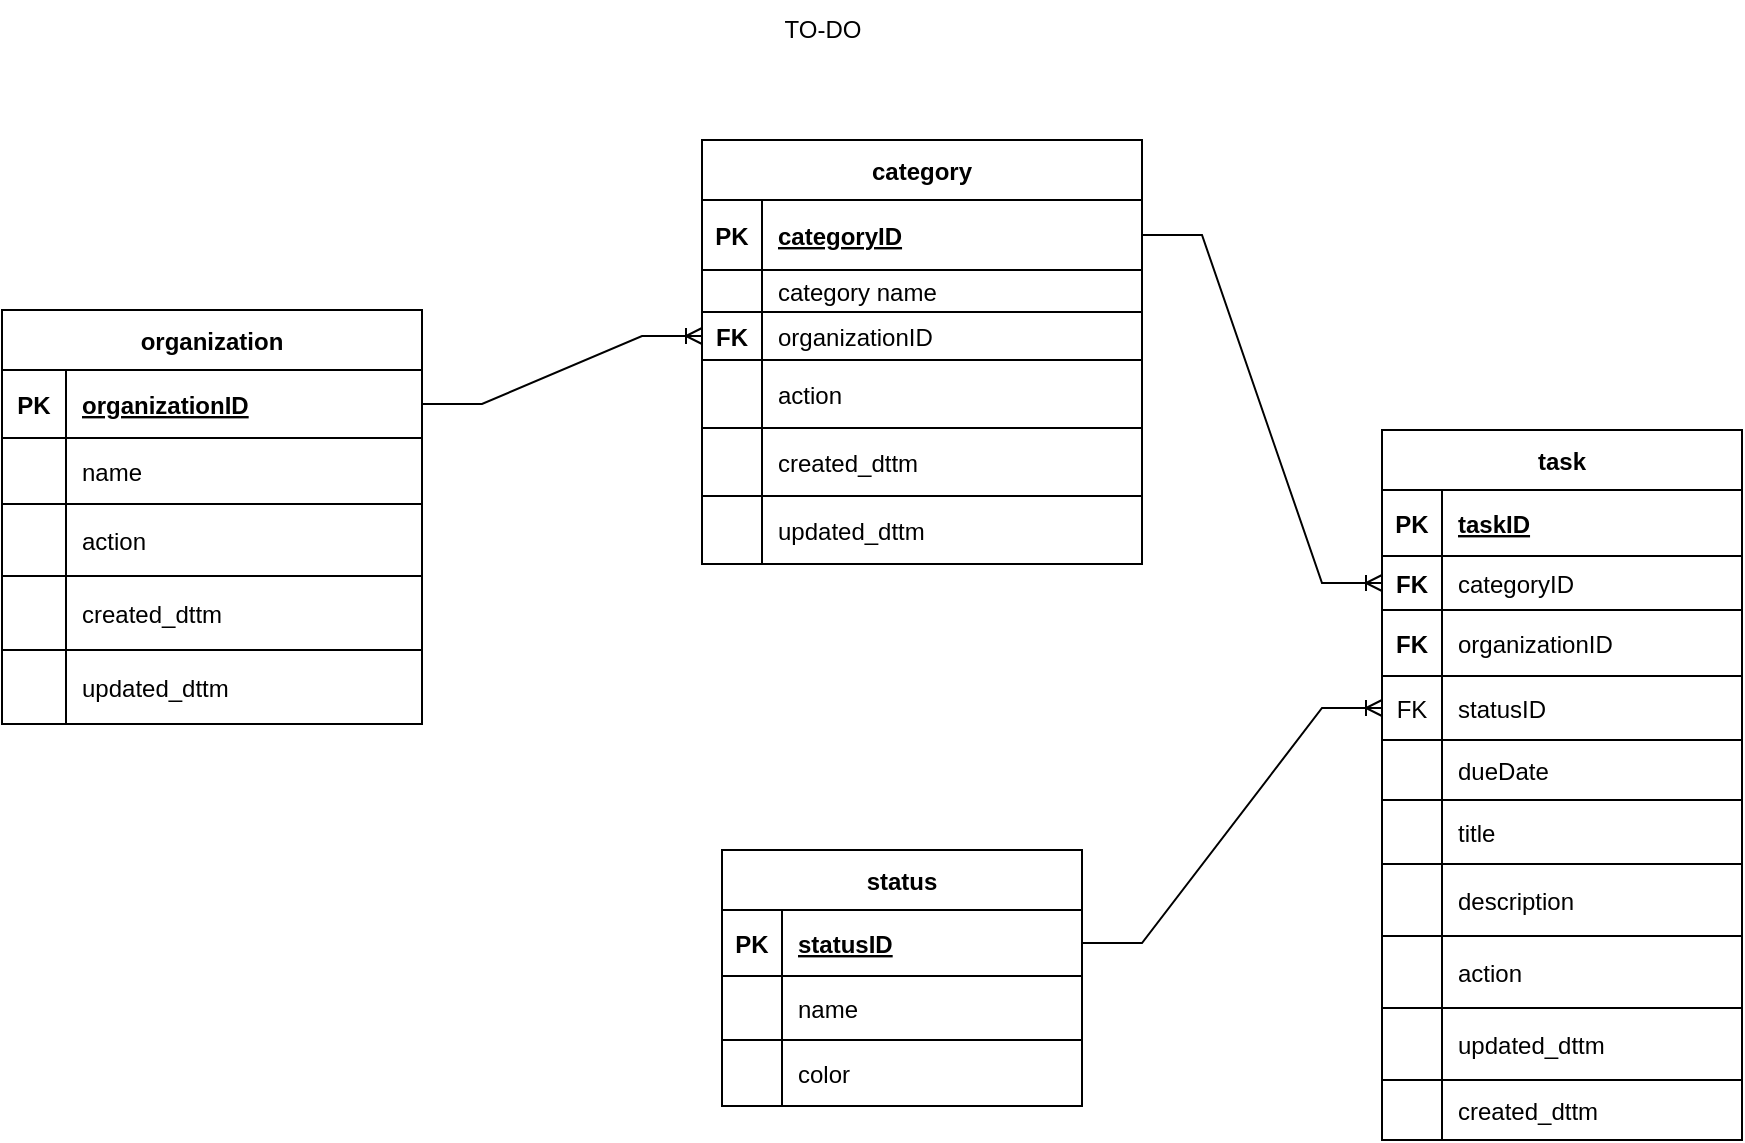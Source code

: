 <mxfile version="20.3.3" type="github">
  <diagram id="R2lEEEUBdFMjLlhIrx00" name="To-do">
    <mxGraphModel dx="1702" dy="767" grid="1" gridSize="10" guides="1" tooltips="1" connect="1" arrows="1" fold="1" page="1" pageScale="1" pageWidth="850" pageHeight="1100" math="0" shadow="0" extFonts="Permanent Marker^https://fonts.googleapis.com/css?family=Permanent+Marker">
      <root>
        <mxCell id="0" />
        <mxCell id="1" parent="0" />
        <object label="organization" placeholders="1" id="GzVvqow-HJxnqOvDs0vu-19">
          <mxCell style="shape=table;startSize=30;container=1;collapsible=1;childLayout=tableLayout;fixedRows=0;rowLines=1;fontStyle=1;align=center;resizeLast=0;fillStyle=auto;columnLines=1;" parent="1" vertex="1">
            <mxGeometry x="60" y="170" width="210" height="207" as="geometry" />
          </mxCell>
        </object>
        <mxCell id="GzVvqow-HJxnqOvDs0vu-20" value="" style="shape=tableRow;horizontal=0;startSize=0;swimlaneHead=0;swimlaneBody=0;fillColor=none;collapsible=0;dropTarget=0;points=[[0,0.5],[1,0.5]];portConstraint=eastwest;top=0;left=0;right=0;bottom=1;" parent="GzVvqow-HJxnqOvDs0vu-19" vertex="1">
          <mxGeometry y="30" width="210" height="34" as="geometry" />
        </mxCell>
        <mxCell id="GzVvqow-HJxnqOvDs0vu-21" value="PK" style="shape=partialRectangle;connectable=0;fillColor=none;top=0;left=0;bottom=0;right=0;fontStyle=1;overflow=hidden;" parent="GzVvqow-HJxnqOvDs0vu-20" vertex="1">
          <mxGeometry width="32" height="34" as="geometry">
            <mxRectangle width="32" height="34" as="alternateBounds" />
          </mxGeometry>
        </mxCell>
        <mxCell id="GzVvqow-HJxnqOvDs0vu-22" value="organizationID" style="shape=partialRectangle;connectable=0;fillColor=none;top=0;left=0;bottom=0;right=0;align=left;spacingLeft=6;fontStyle=5;overflow=hidden;noLabel=0;" parent="GzVvqow-HJxnqOvDs0vu-20" vertex="1">
          <mxGeometry x="32" width="178" height="34" as="geometry">
            <mxRectangle width="178" height="34" as="alternateBounds" />
          </mxGeometry>
        </mxCell>
        <object label="" Name="orginaization name" id="GzVvqow-HJxnqOvDs0vu-23">
          <mxCell style="shape=tableRow;horizontal=0;startSize=0;swimlaneHead=0;swimlaneBody=0;fillColor=none;collapsible=0;dropTarget=0;points=[[0,0.5],[1,0.5]];portConstraint=eastwest;top=0;left=0;right=0;bottom=0;" parent="GzVvqow-HJxnqOvDs0vu-19" vertex="1">
            <mxGeometry y="64" width="210" height="33" as="geometry" />
          </mxCell>
        </object>
        <mxCell id="GzVvqow-HJxnqOvDs0vu-24" value="" style="shape=partialRectangle;connectable=0;fillColor=none;top=0;left=0;bottom=0;right=0;editable=1;overflow=hidden;noLabel=0;" parent="GzVvqow-HJxnqOvDs0vu-23" vertex="1">
          <mxGeometry width="32" height="33" as="geometry">
            <mxRectangle width="32" height="33" as="alternateBounds" />
          </mxGeometry>
        </mxCell>
        <mxCell id="GzVvqow-HJxnqOvDs0vu-25" value="name " style="shape=partialRectangle;connectable=0;fillColor=none;top=0;left=0;bottom=0;right=0;align=left;spacingLeft=6;overflow=hidden;noLabel=0;" parent="GzVvqow-HJxnqOvDs0vu-23" vertex="1">
          <mxGeometry x="32" width="178" height="33" as="geometry">
            <mxRectangle width="178" height="33" as="alternateBounds" />
          </mxGeometry>
        </mxCell>
        <mxCell id="GzVvqow-HJxnqOvDs0vu-26" value="" style="shape=tableRow;horizontal=0;startSize=0;swimlaneHead=0;swimlaneBody=0;fillColor=none;collapsible=0;dropTarget=0;points=[[0,0.5],[1,0.5]];portConstraint=eastwest;top=0;left=0;right=0;bottom=0;" parent="GzVvqow-HJxnqOvDs0vu-19" vertex="1">
          <mxGeometry y="97" width="210" height="36" as="geometry" />
        </mxCell>
        <mxCell id="GzVvqow-HJxnqOvDs0vu-27" value="" style="shape=partialRectangle;connectable=0;fillColor=none;top=0;left=0;bottom=0;right=0;editable=1;overflow=hidden;autosize=1;" parent="GzVvqow-HJxnqOvDs0vu-26" vertex="1">
          <mxGeometry width="32" height="36" as="geometry">
            <mxRectangle width="32" height="36" as="alternateBounds" />
          </mxGeometry>
        </mxCell>
        <mxCell id="GzVvqow-HJxnqOvDs0vu-28" value="action" style="shape=partialRectangle;connectable=0;fillColor=none;top=0;left=0;bottom=0;right=0;align=left;spacingLeft=6;overflow=hidden;" parent="GzVvqow-HJxnqOvDs0vu-26" vertex="1">
          <mxGeometry x="32" width="178" height="36" as="geometry">
            <mxRectangle width="178" height="36" as="alternateBounds" />
          </mxGeometry>
        </mxCell>
        <mxCell id="GzVvqow-HJxnqOvDs0vu-29" value="" style="shape=tableRow;horizontal=0;startSize=0;swimlaneHead=0;swimlaneBody=0;fillColor=none;collapsible=0;dropTarget=0;points=[[0,0.5],[1,0.5]];portConstraint=eastwest;top=0;left=0;right=0;bottom=0;" parent="GzVvqow-HJxnqOvDs0vu-19" vertex="1">
          <mxGeometry y="133" width="210" height="37" as="geometry" />
        </mxCell>
        <mxCell id="GzVvqow-HJxnqOvDs0vu-30" value="" style="shape=partialRectangle;connectable=0;fillColor=none;top=0;left=0;bottom=0;right=0;editable=1;overflow=hidden;" parent="GzVvqow-HJxnqOvDs0vu-29" vertex="1">
          <mxGeometry width="32" height="37" as="geometry">
            <mxRectangle width="32" height="37" as="alternateBounds" />
          </mxGeometry>
        </mxCell>
        <mxCell id="GzVvqow-HJxnqOvDs0vu-31" value="created_dttm" style="shape=partialRectangle;connectable=0;fillColor=none;top=0;left=0;bottom=0;right=0;align=left;spacingLeft=6;overflow=hidden;" parent="GzVvqow-HJxnqOvDs0vu-29" vertex="1">
          <mxGeometry x="32" width="178" height="37" as="geometry">
            <mxRectangle width="178" height="37" as="alternateBounds" />
          </mxGeometry>
        </mxCell>
        <mxCell id="GzVvqow-HJxnqOvDs0vu-88" value="" style="shape=tableRow;horizontal=0;startSize=0;swimlaneHead=0;swimlaneBody=0;fillColor=none;collapsible=0;dropTarget=0;points=[[0,0.5],[1,0.5]];portConstraint=eastwest;top=0;left=0;right=0;bottom=0;" parent="GzVvqow-HJxnqOvDs0vu-19" vertex="1">
          <mxGeometry y="170" width="210" height="37" as="geometry" />
        </mxCell>
        <mxCell id="GzVvqow-HJxnqOvDs0vu-89" value="" style="shape=partialRectangle;connectable=0;fillColor=none;top=0;left=0;bottom=0;right=0;editable=1;overflow=hidden;" parent="GzVvqow-HJxnqOvDs0vu-88" vertex="1">
          <mxGeometry width="32" height="37" as="geometry">
            <mxRectangle width="32" height="37" as="alternateBounds" />
          </mxGeometry>
        </mxCell>
        <mxCell id="GzVvqow-HJxnqOvDs0vu-90" value="updated_dttm" style="shape=partialRectangle;connectable=0;fillColor=none;top=0;left=0;bottom=0;right=0;align=left;spacingLeft=6;overflow=hidden;" parent="GzVvqow-HJxnqOvDs0vu-88" vertex="1">
          <mxGeometry x="32" width="178" height="37" as="geometry">
            <mxRectangle width="178" height="37" as="alternateBounds" />
          </mxGeometry>
        </mxCell>
        <mxCell id="GzVvqow-HJxnqOvDs0vu-75" value="category" style="shape=table;startSize=30;container=1;collapsible=1;childLayout=tableLayout;fixedRows=0;rowLines=1;fontStyle=1;align=center;resizeLast=1;strokeColor=default;fontFamily=Helvetica;fontSize=12;fontColor=default;fillColor=default;" parent="1" vertex="1">
          <mxGeometry x="410" y="85" width="220" height="212.0" as="geometry" />
        </mxCell>
        <mxCell id="GzVvqow-HJxnqOvDs0vu-76" value="" style="shape=tableRow;horizontal=0;startSize=0;swimlaneHead=0;swimlaneBody=0;fillColor=none;collapsible=0;dropTarget=0;points=[[0,0.5],[1,0.5]];portConstraint=eastwest;top=0;left=0;right=0;bottom=1;strokeColor=default;fontFamily=Helvetica;fontSize=12;fontColor=default;" parent="GzVvqow-HJxnqOvDs0vu-75" vertex="1">
          <mxGeometry y="30" width="220" height="35" as="geometry" />
        </mxCell>
        <mxCell id="GzVvqow-HJxnqOvDs0vu-77" value="PK" style="shape=partialRectangle;connectable=0;fillColor=none;top=0;left=0;bottom=0;right=0;fontStyle=1;overflow=hidden;strokeColor=default;fontFamily=Helvetica;fontSize=12;fontColor=default;startSize=30;" parent="GzVvqow-HJxnqOvDs0vu-76" vertex="1">
          <mxGeometry width="30" height="35" as="geometry">
            <mxRectangle width="30" height="35" as="alternateBounds" />
          </mxGeometry>
        </mxCell>
        <mxCell id="GzVvqow-HJxnqOvDs0vu-78" value="categoryID" style="shape=partialRectangle;connectable=0;fillColor=none;top=0;left=0;bottom=0;right=0;align=left;spacingLeft=6;fontStyle=5;overflow=hidden;strokeColor=default;fontFamily=Helvetica;fontSize=12;fontColor=default;startSize=30;" parent="GzVvqow-HJxnqOvDs0vu-76" vertex="1">
          <mxGeometry x="30" width="190" height="35" as="geometry">
            <mxRectangle width="190" height="35" as="alternateBounds" />
          </mxGeometry>
        </mxCell>
        <mxCell id="GzVvqow-HJxnqOvDs0vu-79" value="" style="shape=tableRow;horizontal=0;startSize=0;swimlaneHead=0;swimlaneBody=0;fillColor=none;collapsible=0;dropTarget=0;points=[[0,0.5],[1,0.5]];portConstraint=eastwest;top=0;left=0;right=0;bottom=0;strokeColor=default;fontFamily=Helvetica;fontSize=12;fontColor=default;" parent="GzVvqow-HJxnqOvDs0vu-75" vertex="1">
          <mxGeometry y="65" width="220" height="21" as="geometry" />
        </mxCell>
        <mxCell id="GzVvqow-HJxnqOvDs0vu-80" value="" style="shape=partialRectangle;connectable=0;fillColor=none;top=0;left=0;bottom=0;right=0;editable=1;overflow=hidden;strokeColor=default;fontFamily=Helvetica;fontSize=12;fontColor=default;startSize=30;" parent="GzVvqow-HJxnqOvDs0vu-79" vertex="1">
          <mxGeometry width="30" height="21" as="geometry">
            <mxRectangle width="30" height="21" as="alternateBounds" />
          </mxGeometry>
        </mxCell>
        <mxCell id="GzVvqow-HJxnqOvDs0vu-81" value="category name " style="shape=partialRectangle;connectable=0;fillColor=none;top=0;left=0;bottom=0;right=0;align=left;spacingLeft=6;overflow=hidden;strokeColor=default;fontFamily=Helvetica;fontSize=12;fontColor=default;startSize=30;" parent="GzVvqow-HJxnqOvDs0vu-79" vertex="1">
          <mxGeometry x="30" width="190" height="21" as="geometry">
            <mxRectangle width="190" height="21" as="alternateBounds" />
          </mxGeometry>
        </mxCell>
        <mxCell id="GzVvqow-HJxnqOvDs0vu-82" value="" style="shape=tableRow;horizontal=0;startSize=0;swimlaneHead=0;swimlaneBody=0;fillColor=none;collapsible=0;dropTarget=0;points=[[0,0.5],[1,0.5]];portConstraint=eastwest;top=0;left=0;right=0;bottom=0;strokeColor=default;fontFamily=Helvetica;fontSize=12;fontColor=default;" parent="GzVvqow-HJxnqOvDs0vu-75" vertex="1">
          <mxGeometry y="86" width="220" height="24" as="geometry" />
        </mxCell>
        <mxCell id="GzVvqow-HJxnqOvDs0vu-83" value="FK" style="shape=partialRectangle;connectable=0;fillColor=none;top=0;left=0;bottom=0;right=0;editable=1;overflow=hidden;strokeColor=default;fontFamily=Helvetica;fontSize=12;fontColor=default;startSize=30;fontStyle=1" parent="GzVvqow-HJxnqOvDs0vu-82" vertex="1">
          <mxGeometry width="30" height="24" as="geometry">
            <mxRectangle width="30" height="24" as="alternateBounds" />
          </mxGeometry>
        </mxCell>
        <mxCell id="GzVvqow-HJxnqOvDs0vu-84" value="organizationID" style="shape=partialRectangle;connectable=0;fillColor=none;top=0;left=0;bottom=0;right=0;align=left;spacingLeft=6;overflow=hidden;strokeColor=default;fontFamily=Helvetica;fontSize=12;fontColor=default;startSize=30;fontStyle=0" parent="GzVvqow-HJxnqOvDs0vu-82" vertex="1">
          <mxGeometry x="30" width="190" height="24" as="geometry">
            <mxRectangle width="190" height="24" as="alternateBounds" />
          </mxGeometry>
        </mxCell>
        <mxCell id="GzVvqow-HJxnqOvDs0vu-85" value="" style="shape=tableRow;horizontal=0;startSize=0;swimlaneHead=0;swimlaneBody=0;fillColor=none;collapsible=0;dropTarget=0;points=[[0,0.5],[1,0.5]];portConstraint=eastwest;top=0;left=0;right=0;bottom=0;strokeColor=default;fontFamily=Helvetica;fontSize=12;fontColor=default;" parent="GzVvqow-HJxnqOvDs0vu-75" vertex="1">
          <mxGeometry y="110" width="220" height="34" as="geometry" />
        </mxCell>
        <mxCell id="GzVvqow-HJxnqOvDs0vu-86" value="" style="shape=partialRectangle;connectable=0;fillColor=none;top=0;left=0;bottom=0;right=0;editable=1;overflow=hidden;strokeColor=default;fontFamily=Helvetica;fontSize=12;fontColor=default;startSize=30;" parent="GzVvqow-HJxnqOvDs0vu-85" vertex="1">
          <mxGeometry width="30" height="34" as="geometry">
            <mxRectangle width="30" height="34" as="alternateBounds" />
          </mxGeometry>
        </mxCell>
        <mxCell id="GzVvqow-HJxnqOvDs0vu-87" value="action" style="shape=partialRectangle;connectable=0;fillColor=none;top=0;left=0;bottom=0;right=0;align=left;spacingLeft=6;overflow=hidden;strokeColor=default;fontFamily=Helvetica;fontSize=12;fontColor=default;startSize=30;" parent="GzVvqow-HJxnqOvDs0vu-85" vertex="1">
          <mxGeometry x="30" width="190" height="34" as="geometry">
            <mxRectangle width="190" height="34" as="alternateBounds" />
          </mxGeometry>
        </mxCell>
        <mxCell id="GzVvqow-HJxnqOvDs0vu-105" value="" style="shape=tableRow;horizontal=0;startSize=0;swimlaneHead=0;swimlaneBody=0;fillColor=none;collapsible=0;dropTarget=0;points=[[0,0.5],[1,0.5]];portConstraint=eastwest;top=0;left=0;right=0;bottom=0;strokeColor=default;fontFamily=Helvetica;fontSize=12;fontColor=default;" parent="GzVvqow-HJxnqOvDs0vu-75" vertex="1">
          <mxGeometry y="144" width="220" height="34" as="geometry" />
        </mxCell>
        <mxCell id="GzVvqow-HJxnqOvDs0vu-106" value="" style="shape=partialRectangle;connectable=0;fillColor=none;top=0;left=0;bottom=0;right=0;editable=1;overflow=hidden;strokeColor=default;fontFamily=Helvetica;fontSize=12;fontColor=default;startSize=30;" parent="GzVvqow-HJxnqOvDs0vu-105" vertex="1">
          <mxGeometry width="30" height="34" as="geometry">
            <mxRectangle width="30" height="34" as="alternateBounds" />
          </mxGeometry>
        </mxCell>
        <mxCell id="GzVvqow-HJxnqOvDs0vu-107" value="created_dttm" style="shape=partialRectangle;connectable=0;fillColor=none;top=0;left=0;bottom=0;right=0;align=left;spacingLeft=6;overflow=hidden;strokeColor=default;fontFamily=Helvetica;fontSize=12;fontColor=default;startSize=30;" parent="GzVvqow-HJxnqOvDs0vu-105" vertex="1">
          <mxGeometry x="30" width="190" height="34" as="geometry">
            <mxRectangle width="190" height="34" as="alternateBounds" />
          </mxGeometry>
        </mxCell>
        <mxCell id="GzVvqow-HJxnqOvDs0vu-108" value="" style="shape=tableRow;horizontal=0;startSize=0;swimlaneHead=0;swimlaneBody=0;fillColor=none;collapsible=0;dropTarget=0;points=[[0,0.5],[1,0.5]];portConstraint=eastwest;top=0;left=0;right=0;bottom=0;strokeColor=default;fontFamily=Helvetica;fontSize=12;fontColor=default;" parent="GzVvqow-HJxnqOvDs0vu-75" vertex="1">
          <mxGeometry y="178" width="220" height="34" as="geometry" />
        </mxCell>
        <mxCell id="GzVvqow-HJxnqOvDs0vu-109" value="" style="shape=partialRectangle;connectable=0;fillColor=none;top=0;left=0;bottom=0;right=0;editable=1;overflow=hidden;strokeColor=default;fontFamily=Helvetica;fontSize=12;fontColor=default;startSize=30;" parent="GzVvqow-HJxnqOvDs0vu-108" vertex="1">
          <mxGeometry width="30" height="34" as="geometry">
            <mxRectangle width="30" height="34" as="alternateBounds" />
          </mxGeometry>
        </mxCell>
        <mxCell id="GzVvqow-HJxnqOvDs0vu-110" value="updated_dttm" style="shape=partialRectangle;connectable=0;fillColor=none;top=0;left=0;bottom=0;right=0;align=left;spacingLeft=6;overflow=hidden;strokeColor=default;fontFamily=Helvetica;fontSize=12;fontColor=default;startSize=30;" parent="GzVvqow-HJxnqOvDs0vu-108" vertex="1">
          <mxGeometry x="30" width="190" height="34" as="geometry">
            <mxRectangle width="190" height="34" as="alternateBounds" />
          </mxGeometry>
        </mxCell>
        <mxCell id="GzVvqow-HJxnqOvDs0vu-111" value="" style="edgeStyle=entityRelationEdgeStyle;fontSize=12;html=1;endArrow=ERoneToMany;rounded=0;fontFamily=Helvetica;fontColor=default;startSize=30;entryX=0;entryY=0.5;entryDx=0;entryDy=0;exitX=1;exitY=0.5;exitDx=0;exitDy=0;" parent="1" source="GzVvqow-HJxnqOvDs0vu-20" target="GzVvqow-HJxnqOvDs0vu-82" edge="1">
          <mxGeometry width="100" height="100" relative="1" as="geometry">
            <mxPoint x="290" y="150" as="sourcePoint" />
            <mxPoint x="390" y="50" as="targetPoint" />
          </mxGeometry>
        </mxCell>
        <mxCell id="GzVvqow-HJxnqOvDs0vu-113" value="task" style="shape=table;startSize=30;container=1;collapsible=1;childLayout=tableLayout;fixedRows=0;rowLines=1;fontStyle=1;align=center;resizeLast=1;strokeColor=default;fontFamily=Helvetica;fontSize=12;fontColor=default;fillColor=default;" parent="1" vertex="1">
          <mxGeometry x="750" y="230" width="180" height="355.0" as="geometry" />
        </mxCell>
        <mxCell id="GzVvqow-HJxnqOvDs0vu-114" value="" style="shape=tableRow;horizontal=0;startSize=0;swimlaneHead=0;swimlaneBody=0;fillColor=none;collapsible=0;dropTarget=0;points=[[0,0.5],[1,0.5]];portConstraint=eastwest;top=0;left=0;right=0;bottom=1;strokeColor=default;fontFamily=Helvetica;fontSize=12;fontColor=default;" parent="GzVvqow-HJxnqOvDs0vu-113" vertex="1">
          <mxGeometry y="30" width="180" height="33" as="geometry" />
        </mxCell>
        <mxCell id="GzVvqow-HJxnqOvDs0vu-115" value="PK" style="shape=partialRectangle;connectable=0;fillColor=none;top=0;left=0;bottom=0;right=0;fontStyle=1;overflow=hidden;strokeColor=default;fontFamily=Helvetica;fontSize=12;fontColor=default;startSize=30;" parent="GzVvqow-HJxnqOvDs0vu-114" vertex="1">
          <mxGeometry width="30" height="33" as="geometry">
            <mxRectangle width="30" height="33" as="alternateBounds" />
          </mxGeometry>
        </mxCell>
        <mxCell id="GzVvqow-HJxnqOvDs0vu-116" value="taskID" style="shape=partialRectangle;connectable=0;fillColor=none;top=0;left=0;bottom=0;right=0;align=left;spacingLeft=6;fontStyle=5;overflow=hidden;strokeColor=default;fontFamily=Helvetica;fontSize=12;fontColor=default;startSize=30;" parent="GzVvqow-HJxnqOvDs0vu-114" vertex="1">
          <mxGeometry x="30" width="150" height="33" as="geometry">
            <mxRectangle width="150" height="33" as="alternateBounds" />
          </mxGeometry>
        </mxCell>
        <mxCell id="GzVvqow-HJxnqOvDs0vu-117" value="" style="shape=tableRow;horizontal=0;startSize=0;swimlaneHead=0;swimlaneBody=0;fillColor=none;collapsible=0;dropTarget=0;points=[[0,0.5],[1,0.5]];portConstraint=eastwest;top=0;left=0;right=0;bottom=0;strokeColor=default;fontFamily=Helvetica;fontSize=12;fontColor=default;" parent="GzVvqow-HJxnqOvDs0vu-113" vertex="1">
          <mxGeometry y="63" width="180" height="27" as="geometry" />
        </mxCell>
        <mxCell id="GzVvqow-HJxnqOvDs0vu-118" value="FK" style="shape=partialRectangle;connectable=0;fillColor=none;top=0;left=0;bottom=0;right=0;editable=1;overflow=hidden;strokeColor=default;fontFamily=Helvetica;fontSize=12;fontColor=default;startSize=30;fontStyle=1" parent="GzVvqow-HJxnqOvDs0vu-117" vertex="1">
          <mxGeometry width="30" height="27" as="geometry">
            <mxRectangle width="30" height="27" as="alternateBounds" />
          </mxGeometry>
        </mxCell>
        <mxCell id="GzVvqow-HJxnqOvDs0vu-119" value="categoryID" style="shape=partialRectangle;connectable=0;fillColor=none;top=0;left=0;bottom=0;right=0;align=left;spacingLeft=6;overflow=hidden;strokeColor=default;fontFamily=Helvetica;fontSize=12;fontColor=default;startSize=30;" parent="GzVvqow-HJxnqOvDs0vu-117" vertex="1">
          <mxGeometry x="30" width="150" height="27" as="geometry">
            <mxRectangle width="150" height="27" as="alternateBounds" />
          </mxGeometry>
        </mxCell>
        <mxCell id="GzVvqow-HJxnqOvDs0vu-120" value="" style="shape=tableRow;horizontal=0;startSize=0;swimlaneHead=0;swimlaneBody=0;fillColor=none;collapsible=0;dropTarget=0;points=[[0,0.5],[1,0.5]];portConstraint=eastwest;top=0;left=0;right=0;bottom=0;strokeColor=default;fontFamily=Helvetica;fontSize=12;fontColor=default;" parent="GzVvqow-HJxnqOvDs0vu-113" vertex="1">
          <mxGeometry y="90" width="180" height="33" as="geometry" />
        </mxCell>
        <mxCell id="GzVvqow-HJxnqOvDs0vu-121" value="FK" style="shape=partialRectangle;connectable=0;fillColor=none;top=0;left=0;bottom=0;right=0;editable=1;overflow=hidden;strokeColor=default;fontFamily=Helvetica;fontSize=12;fontColor=default;startSize=30;fontStyle=1" parent="GzVvqow-HJxnqOvDs0vu-120" vertex="1">
          <mxGeometry width="30" height="33" as="geometry">
            <mxRectangle width="30" height="33" as="alternateBounds" />
          </mxGeometry>
        </mxCell>
        <mxCell id="GzVvqow-HJxnqOvDs0vu-122" value="organizationID" style="shape=partialRectangle;connectable=0;fillColor=none;top=0;left=0;bottom=0;right=0;align=left;spacingLeft=6;overflow=hidden;strokeColor=default;fontFamily=Helvetica;fontSize=12;fontColor=default;startSize=30;" parent="GzVvqow-HJxnqOvDs0vu-120" vertex="1">
          <mxGeometry x="30" width="150" height="33" as="geometry">
            <mxRectangle width="150" height="33" as="alternateBounds" />
          </mxGeometry>
        </mxCell>
        <mxCell id="GzVvqow-HJxnqOvDs0vu-123" value="" style="shape=tableRow;horizontal=0;startSize=0;swimlaneHead=0;swimlaneBody=0;fillColor=none;collapsible=0;dropTarget=0;points=[[0,0.5],[1,0.5]];portConstraint=eastwest;top=0;left=0;right=0;bottom=0;strokeColor=default;fontFamily=Helvetica;fontSize=12;fontColor=default;" parent="GzVvqow-HJxnqOvDs0vu-113" vertex="1">
          <mxGeometry y="123" width="180" height="32" as="geometry" />
        </mxCell>
        <mxCell id="GzVvqow-HJxnqOvDs0vu-124" value="FK" style="shape=partialRectangle;connectable=0;fillColor=none;top=0;left=0;bottom=0;right=0;editable=1;overflow=hidden;strokeColor=default;fontFamily=Helvetica;fontSize=12;fontColor=default;startSize=30;" parent="GzVvqow-HJxnqOvDs0vu-123" vertex="1">
          <mxGeometry width="30" height="32" as="geometry">
            <mxRectangle width="30" height="32" as="alternateBounds" />
          </mxGeometry>
        </mxCell>
        <mxCell id="GzVvqow-HJxnqOvDs0vu-125" value="statusID" style="shape=partialRectangle;connectable=0;fillColor=none;top=0;left=0;bottom=0;right=0;align=left;spacingLeft=6;overflow=hidden;strokeColor=default;fontFamily=Helvetica;fontSize=12;fontColor=default;startSize=30;" parent="GzVvqow-HJxnqOvDs0vu-123" vertex="1">
          <mxGeometry x="30" width="150" height="32" as="geometry">
            <mxRectangle width="150" height="32" as="alternateBounds" />
          </mxGeometry>
        </mxCell>
        <mxCell id="GzVvqow-HJxnqOvDs0vu-129" value="" style="shape=tableRow;horizontal=0;startSize=0;swimlaneHead=0;swimlaneBody=0;fillColor=none;collapsible=0;dropTarget=0;points=[[0,0.5],[1,0.5]];portConstraint=eastwest;top=0;left=0;right=0;bottom=0;strokeColor=default;fontFamily=Helvetica;fontSize=12;fontColor=default;" parent="GzVvqow-HJxnqOvDs0vu-113" vertex="1">
          <mxGeometry y="155" width="180" height="30" as="geometry" />
        </mxCell>
        <mxCell id="GzVvqow-HJxnqOvDs0vu-130" value="" style="shape=partialRectangle;connectable=0;fillColor=none;top=0;left=0;bottom=0;right=0;editable=1;overflow=hidden;strokeColor=default;fontFamily=Helvetica;fontSize=12;fontColor=default;startSize=30;" parent="GzVvqow-HJxnqOvDs0vu-129" vertex="1">
          <mxGeometry width="30" height="30" as="geometry">
            <mxRectangle width="30" height="30" as="alternateBounds" />
          </mxGeometry>
        </mxCell>
        <mxCell id="GzVvqow-HJxnqOvDs0vu-131" value="dueDate" style="shape=partialRectangle;connectable=0;fillColor=none;top=0;left=0;bottom=0;right=0;align=left;spacingLeft=6;overflow=hidden;strokeColor=default;fontFamily=Helvetica;fontSize=12;fontColor=default;startSize=30;" parent="GzVvqow-HJxnqOvDs0vu-129" vertex="1">
          <mxGeometry x="30" width="150" height="30" as="geometry">
            <mxRectangle width="150" height="30" as="alternateBounds" />
          </mxGeometry>
        </mxCell>
        <mxCell id="GzVvqow-HJxnqOvDs0vu-132" value="" style="shape=tableRow;horizontal=0;startSize=0;swimlaneHead=0;swimlaneBody=0;fillColor=none;collapsible=0;dropTarget=0;points=[[0,0.5],[1,0.5]];portConstraint=eastwest;top=0;left=0;right=0;bottom=0;strokeColor=default;fontFamily=Helvetica;fontSize=12;fontColor=default;" parent="GzVvqow-HJxnqOvDs0vu-113" vertex="1">
          <mxGeometry y="185" width="180" height="32" as="geometry" />
        </mxCell>
        <mxCell id="GzVvqow-HJxnqOvDs0vu-133" value="" style="shape=partialRectangle;connectable=0;fillColor=none;top=0;left=0;bottom=0;right=0;editable=1;overflow=hidden;strokeColor=default;fontFamily=Helvetica;fontSize=12;fontColor=default;startSize=30;" parent="GzVvqow-HJxnqOvDs0vu-132" vertex="1">
          <mxGeometry width="30" height="32" as="geometry">
            <mxRectangle width="30" height="32" as="alternateBounds" />
          </mxGeometry>
        </mxCell>
        <mxCell id="GzVvqow-HJxnqOvDs0vu-134" value="title" style="shape=partialRectangle;connectable=0;fillColor=none;top=0;left=0;bottom=0;right=0;align=left;spacingLeft=6;overflow=hidden;strokeColor=default;fontFamily=Helvetica;fontSize=12;fontColor=default;startSize=30;" parent="GzVvqow-HJxnqOvDs0vu-132" vertex="1">
          <mxGeometry x="30" width="150" height="32" as="geometry">
            <mxRectangle width="150" height="32" as="alternateBounds" />
          </mxGeometry>
        </mxCell>
        <mxCell id="GzVvqow-HJxnqOvDs0vu-154" value="" style="shape=tableRow;horizontal=0;startSize=0;swimlaneHead=0;swimlaneBody=0;fillColor=none;collapsible=0;dropTarget=0;points=[[0,0.5],[1,0.5]];portConstraint=eastwest;top=0;left=0;right=0;bottom=0;strokeColor=default;fontFamily=Helvetica;fontSize=12;fontColor=default;" parent="GzVvqow-HJxnqOvDs0vu-113" vertex="1">
          <mxGeometry y="217" width="180" height="36" as="geometry" />
        </mxCell>
        <mxCell id="GzVvqow-HJxnqOvDs0vu-155" value="" style="shape=partialRectangle;connectable=0;fillColor=none;top=0;left=0;bottom=0;right=0;editable=1;overflow=hidden;strokeColor=default;fontFamily=Helvetica;fontSize=12;fontColor=default;startSize=30;" parent="GzVvqow-HJxnqOvDs0vu-154" vertex="1">
          <mxGeometry width="30" height="36" as="geometry">
            <mxRectangle width="30" height="36" as="alternateBounds" />
          </mxGeometry>
        </mxCell>
        <mxCell id="GzVvqow-HJxnqOvDs0vu-156" value="description" style="shape=partialRectangle;connectable=0;fillColor=none;top=0;left=0;bottom=0;right=0;align=left;spacingLeft=6;overflow=hidden;strokeColor=default;fontFamily=Helvetica;fontSize=12;fontColor=default;startSize=30;" parent="GzVvqow-HJxnqOvDs0vu-154" vertex="1">
          <mxGeometry x="30" width="150" height="36" as="geometry">
            <mxRectangle width="150" height="36" as="alternateBounds" />
          </mxGeometry>
        </mxCell>
        <mxCell id="GzVvqow-HJxnqOvDs0vu-157" value="" style="shape=tableRow;horizontal=0;startSize=0;swimlaneHead=0;swimlaneBody=0;fillColor=none;collapsible=0;dropTarget=0;points=[[0,0.5],[1,0.5]];portConstraint=eastwest;top=0;left=0;right=0;bottom=0;strokeColor=default;fontFamily=Helvetica;fontSize=12;fontColor=default;" parent="GzVvqow-HJxnqOvDs0vu-113" vertex="1">
          <mxGeometry y="253" width="180" height="36" as="geometry" />
        </mxCell>
        <mxCell id="GzVvqow-HJxnqOvDs0vu-158" value="" style="shape=partialRectangle;connectable=0;fillColor=none;top=0;left=0;bottom=0;right=0;editable=1;overflow=hidden;strokeColor=default;fontFamily=Helvetica;fontSize=12;fontColor=default;startSize=30;" parent="GzVvqow-HJxnqOvDs0vu-157" vertex="1">
          <mxGeometry width="30" height="36" as="geometry">
            <mxRectangle width="30" height="36" as="alternateBounds" />
          </mxGeometry>
        </mxCell>
        <mxCell id="GzVvqow-HJxnqOvDs0vu-159" value="action" style="shape=partialRectangle;connectable=0;fillColor=none;top=0;left=0;bottom=0;right=0;align=left;spacingLeft=6;overflow=hidden;strokeColor=default;fontFamily=Helvetica;fontSize=12;fontColor=default;startSize=30;" parent="GzVvqow-HJxnqOvDs0vu-157" vertex="1">
          <mxGeometry x="30" width="150" height="36" as="geometry">
            <mxRectangle width="150" height="36" as="alternateBounds" />
          </mxGeometry>
        </mxCell>
        <mxCell id="GzVvqow-HJxnqOvDs0vu-185" value="" style="shape=tableRow;horizontal=0;startSize=0;swimlaneHead=0;swimlaneBody=0;fillColor=none;collapsible=0;dropTarget=0;points=[[0,0.5],[1,0.5]];portConstraint=eastwest;top=0;left=0;right=0;bottom=0;strokeColor=default;fontFamily=Helvetica;fontSize=12;fontColor=default;" parent="GzVvqow-HJxnqOvDs0vu-113" vertex="1">
          <mxGeometry y="289" width="180" height="36" as="geometry" />
        </mxCell>
        <mxCell id="GzVvqow-HJxnqOvDs0vu-186" value="" style="shape=partialRectangle;connectable=0;fillColor=none;top=0;left=0;bottom=0;right=0;editable=1;overflow=hidden;strokeColor=default;fontFamily=Helvetica;fontSize=12;fontColor=default;startSize=30;" parent="GzVvqow-HJxnqOvDs0vu-185" vertex="1">
          <mxGeometry width="30" height="36" as="geometry">
            <mxRectangle width="30" height="36" as="alternateBounds" />
          </mxGeometry>
        </mxCell>
        <mxCell id="GzVvqow-HJxnqOvDs0vu-187" value="updated_dttm" style="shape=partialRectangle;connectable=0;fillColor=none;top=0;left=0;bottom=0;right=0;align=left;spacingLeft=6;overflow=hidden;strokeColor=default;fontFamily=Helvetica;fontSize=12;fontColor=default;startSize=30;" parent="GzVvqow-HJxnqOvDs0vu-185" vertex="1">
          <mxGeometry x="30" width="150" height="36" as="geometry">
            <mxRectangle width="150" height="36" as="alternateBounds" />
          </mxGeometry>
        </mxCell>
        <mxCell id="GzVvqow-HJxnqOvDs0vu-188" value="" style="shape=tableRow;horizontal=0;startSize=0;swimlaneHead=0;swimlaneBody=0;fillColor=none;collapsible=0;dropTarget=0;points=[[0,0.5],[1,0.5]];portConstraint=eastwest;top=0;left=0;right=0;bottom=0;strokeColor=default;fontFamily=Helvetica;fontSize=12;fontColor=default;" parent="GzVvqow-HJxnqOvDs0vu-113" vertex="1">
          <mxGeometry y="325" width="180" height="30" as="geometry" />
        </mxCell>
        <mxCell id="GzVvqow-HJxnqOvDs0vu-189" value="" style="shape=partialRectangle;connectable=0;fillColor=none;top=0;left=0;bottom=0;right=0;editable=1;overflow=hidden;strokeColor=default;fontFamily=Helvetica;fontSize=12;fontColor=default;startSize=30;fontStyle=1" parent="GzVvqow-HJxnqOvDs0vu-188" vertex="1">
          <mxGeometry width="30" height="30" as="geometry">
            <mxRectangle width="30" height="30" as="alternateBounds" />
          </mxGeometry>
        </mxCell>
        <mxCell id="GzVvqow-HJxnqOvDs0vu-190" value="created_dttm" style="shape=partialRectangle;connectable=0;fillColor=none;top=0;left=0;bottom=0;right=0;align=left;spacingLeft=6;overflow=hidden;strokeColor=default;fontFamily=Helvetica;fontSize=12;fontColor=default;startSize=30;" parent="GzVvqow-HJxnqOvDs0vu-188" vertex="1">
          <mxGeometry x="30" width="150" height="30" as="geometry">
            <mxRectangle width="150" height="30" as="alternateBounds" />
          </mxGeometry>
        </mxCell>
        <mxCell id="GzVvqow-HJxnqOvDs0vu-127" value="" style="edgeStyle=entityRelationEdgeStyle;fontSize=12;html=1;endArrow=ERoneToMany;rounded=0;strokeColor=default;fontFamily=Helvetica;fontColor=default;startSize=30;entryX=0;entryY=0.5;entryDx=0;entryDy=0;exitX=1;exitY=0.5;exitDx=0;exitDy=0;" parent="1" source="GzVvqow-HJxnqOvDs0vu-76" target="GzVvqow-HJxnqOvDs0vu-117" edge="1">
          <mxGeometry width="100" height="100" relative="1" as="geometry">
            <mxPoint x="330" y="430" as="sourcePoint" />
            <mxPoint x="430" y="330" as="targetPoint" />
          </mxGeometry>
        </mxCell>
        <mxCell id="GzVvqow-HJxnqOvDs0vu-191" value="status" style="shape=table;startSize=30;container=1;collapsible=1;childLayout=tableLayout;fixedRows=0;rowLines=1;fontStyle=1;align=center;resizeLast=1;strokeColor=default;fontFamily=Helvetica;fontSize=12;fontColor=default;fillColor=default;" parent="1" vertex="1">
          <mxGeometry x="420" y="440" width="180" height="128" as="geometry" />
        </mxCell>
        <mxCell id="GzVvqow-HJxnqOvDs0vu-192" value="" style="shape=tableRow;horizontal=0;startSize=0;swimlaneHead=0;swimlaneBody=0;fillColor=none;collapsible=0;dropTarget=0;points=[[0,0.5],[1,0.5]];portConstraint=eastwest;top=0;left=0;right=0;bottom=1;strokeColor=default;fontFamily=Helvetica;fontSize=12;fontColor=default;" parent="GzVvqow-HJxnqOvDs0vu-191" vertex="1">
          <mxGeometry y="30" width="180" height="33" as="geometry" />
        </mxCell>
        <mxCell id="GzVvqow-HJxnqOvDs0vu-193" value="PK" style="shape=partialRectangle;connectable=0;fillColor=none;top=0;left=0;bottom=0;right=0;fontStyle=1;overflow=hidden;strokeColor=default;fontFamily=Helvetica;fontSize=12;fontColor=default;startSize=30;" parent="GzVvqow-HJxnqOvDs0vu-192" vertex="1">
          <mxGeometry width="30" height="33" as="geometry">
            <mxRectangle width="30" height="33" as="alternateBounds" />
          </mxGeometry>
        </mxCell>
        <mxCell id="GzVvqow-HJxnqOvDs0vu-194" value="statusID" style="shape=partialRectangle;connectable=0;fillColor=none;top=0;left=0;bottom=0;right=0;align=left;spacingLeft=6;fontStyle=5;overflow=hidden;strokeColor=default;fontFamily=Helvetica;fontSize=12;fontColor=default;startSize=30;" parent="GzVvqow-HJxnqOvDs0vu-192" vertex="1">
          <mxGeometry x="30" width="150" height="33" as="geometry">
            <mxRectangle width="150" height="33" as="alternateBounds" />
          </mxGeometry>
        </mxCell>
        <mxCell id="GzVvqow-HJxnqOvDs0vu-195" value="" style="shape=tableRow;horizontal=0;startSize=0;swimlaneHead=0;swimlaneBody=0;fillColor=none;collapsible=0;dropTarget=0;points=[[0,0.5],[1,0.5]];portConstraint=eastwest;top=0;left=0;right=0;bottom=0;strokeColor=default;fontFamily=Helvetica;fontSize=12;fontColor=default;" parent="GzVvqow-HJxnqOvDs0vu-191" vertex="1">
          <mxGeometry y="63" width="180" height="32" as="geometry" />
        </mxCell>
        <mxCell id="GzVvqow-HJxnqOvDs0vu-196" value="" style="shape=partialRectangle;connectable=0;fillColor=none;top=0;left=0;bottom=0;right=0;editable=1;overflow=hidden;strokeColor=default;fontFamily=Helvetica;fontSize=12;fontColor=default;startSize=30;" parent="GzVvqow-HJxnqOvDs0vu-195" vertex="1">
          <mxGeometry width="30" height="32" as="geometry">
            <mxRectangle width="30" height="32" as="alternateBounds" />
          </mxGeometry>
        </mxCell>
        <mxCell id="GzVvqow-HJxnqOvDs0vu-197" value="name" style="shape=partialRectangle;connectable=0;fillColor=none;top=0;left=0;bottom=0;right=0;align=left;spacingLeft=6;overflow=hidden;strokeColor=default;fontFamily=Helvetica;fontSize=12;fontColor=default;startSize=30;" parent="GzVvqow-HJxnqOvDs0vu-195" vertex="1">
          <mxGeometry x="30" width="150" height="32" as="geometry">
            <mxRectangle width="150" height="32" as="alternateBounds" />
          </mxGeometry>
        </mxCell>
        <mxCell id="GzVvqow-HJxnqOvDs0vu-198" value="" style="shape=tableRow;horizontal=0;startSize=0;swimlaneHead=0;swimlaneBody=0;fillColor=none;collapsible=0;dropTarget=0;points=[[0,0.5],[1,0.5]];portConstraint=eastwest;top=0;left=0;right=0;bottom=0;strokeColor=default;fontFamily=Helvetica;fontSize=12;fontColor=default;" parent="GzVvqow-HJxnqOvDs0vu-191" vertex="1">
          <mxGeometry y="95" width="180" height="33" as="geometry" />
        </mxCell>
        <mxCell id="GzVvqow-HJxnqOvDs0vu-199" value="" style="shape=partialRectangle;connectable=0;fillColor=none;top=0;left=0;bottom=0;right=0;editable=1;overflow=hidden;strokeColor=default;fontFamily=Helvetica;fontSize=12;fontColor=default;startSize=30;" parent="GzVvqow-HJxnqOvDs0vu-198" vertex="1">
          <mxGeometry width="30" height="33" as="geometry">
            <mxRectangle width="30" height="33" as="alternateBounds" />
          </mxGeometry>
        </mxCell>
        <mxCell id="GzVvqow-HJxnqOvDs0vu-200" value="color" style="shape=partialRectangle;connectable=0;fillColor=none;top=0;left=0;bottom=0;right=0;align=left;spacingLeft=6;overflow=hidden;strokeColor=default;fontFamily=Helvetica;fontSize=12;fontColor=default;startSize=30;" parent="GzVvqow-HJxnqOvDs0vu-198" vertex="1">
          <mxGeometry x="30" width="150" height="33" as="geometry">
            <mxRectangle width="150" height="33" as="alternateBounds" />
          </mxGeometry>
        </mxCell>
        <mxCell id="GzVvqow-HJxnqOvDs0vu-204" value="" style="edgeStyle=entityRelationEdgeStyle;fontSize=12;html=1;endArrow=ERoneToMany;rounded=0;strokeColor=default;fontFamily=Helvetica;fontColor=default;startSize=30;entryX=0;entryY=0.5;entryDx=0;entryDy=0;exitX=1;exitY=0.5;exitDx=0;exitDy=0;" parent="1" source="GzVvqow-HJxnqOvDs0vu-192" target="GzVvqow-HJxnqOvDs0vu-123" edge="1">
          <mxGeometry width="100" height="100" relative="1" as="geometry">
            <mxPoint x="480" y="440" as="sourcePoint" />
            <mxPoint x="560" y="340" as="targetPoint" />
          </mxGeometry>
        </mxCell>
        <mxCell id="GzVvqow-HJxnqOvDs0vu-205" value="TO-DO" style="text;html=1;resizable=0;autosize=1;align=center;verticalAlign=middle;points=[];fillColor=none;strokeColor=none;rounded=0;fontFamily=Helvetica;fontSize=12;fontColor=default;startSize=30;" parent="1" vertex="1">
          <mxGeometry x="440" y="15" width="60" height="30" as="geometry" />
        </mxCell>
      </root>
    </mxGraphModel>
  </diagram>
</mxfile>
